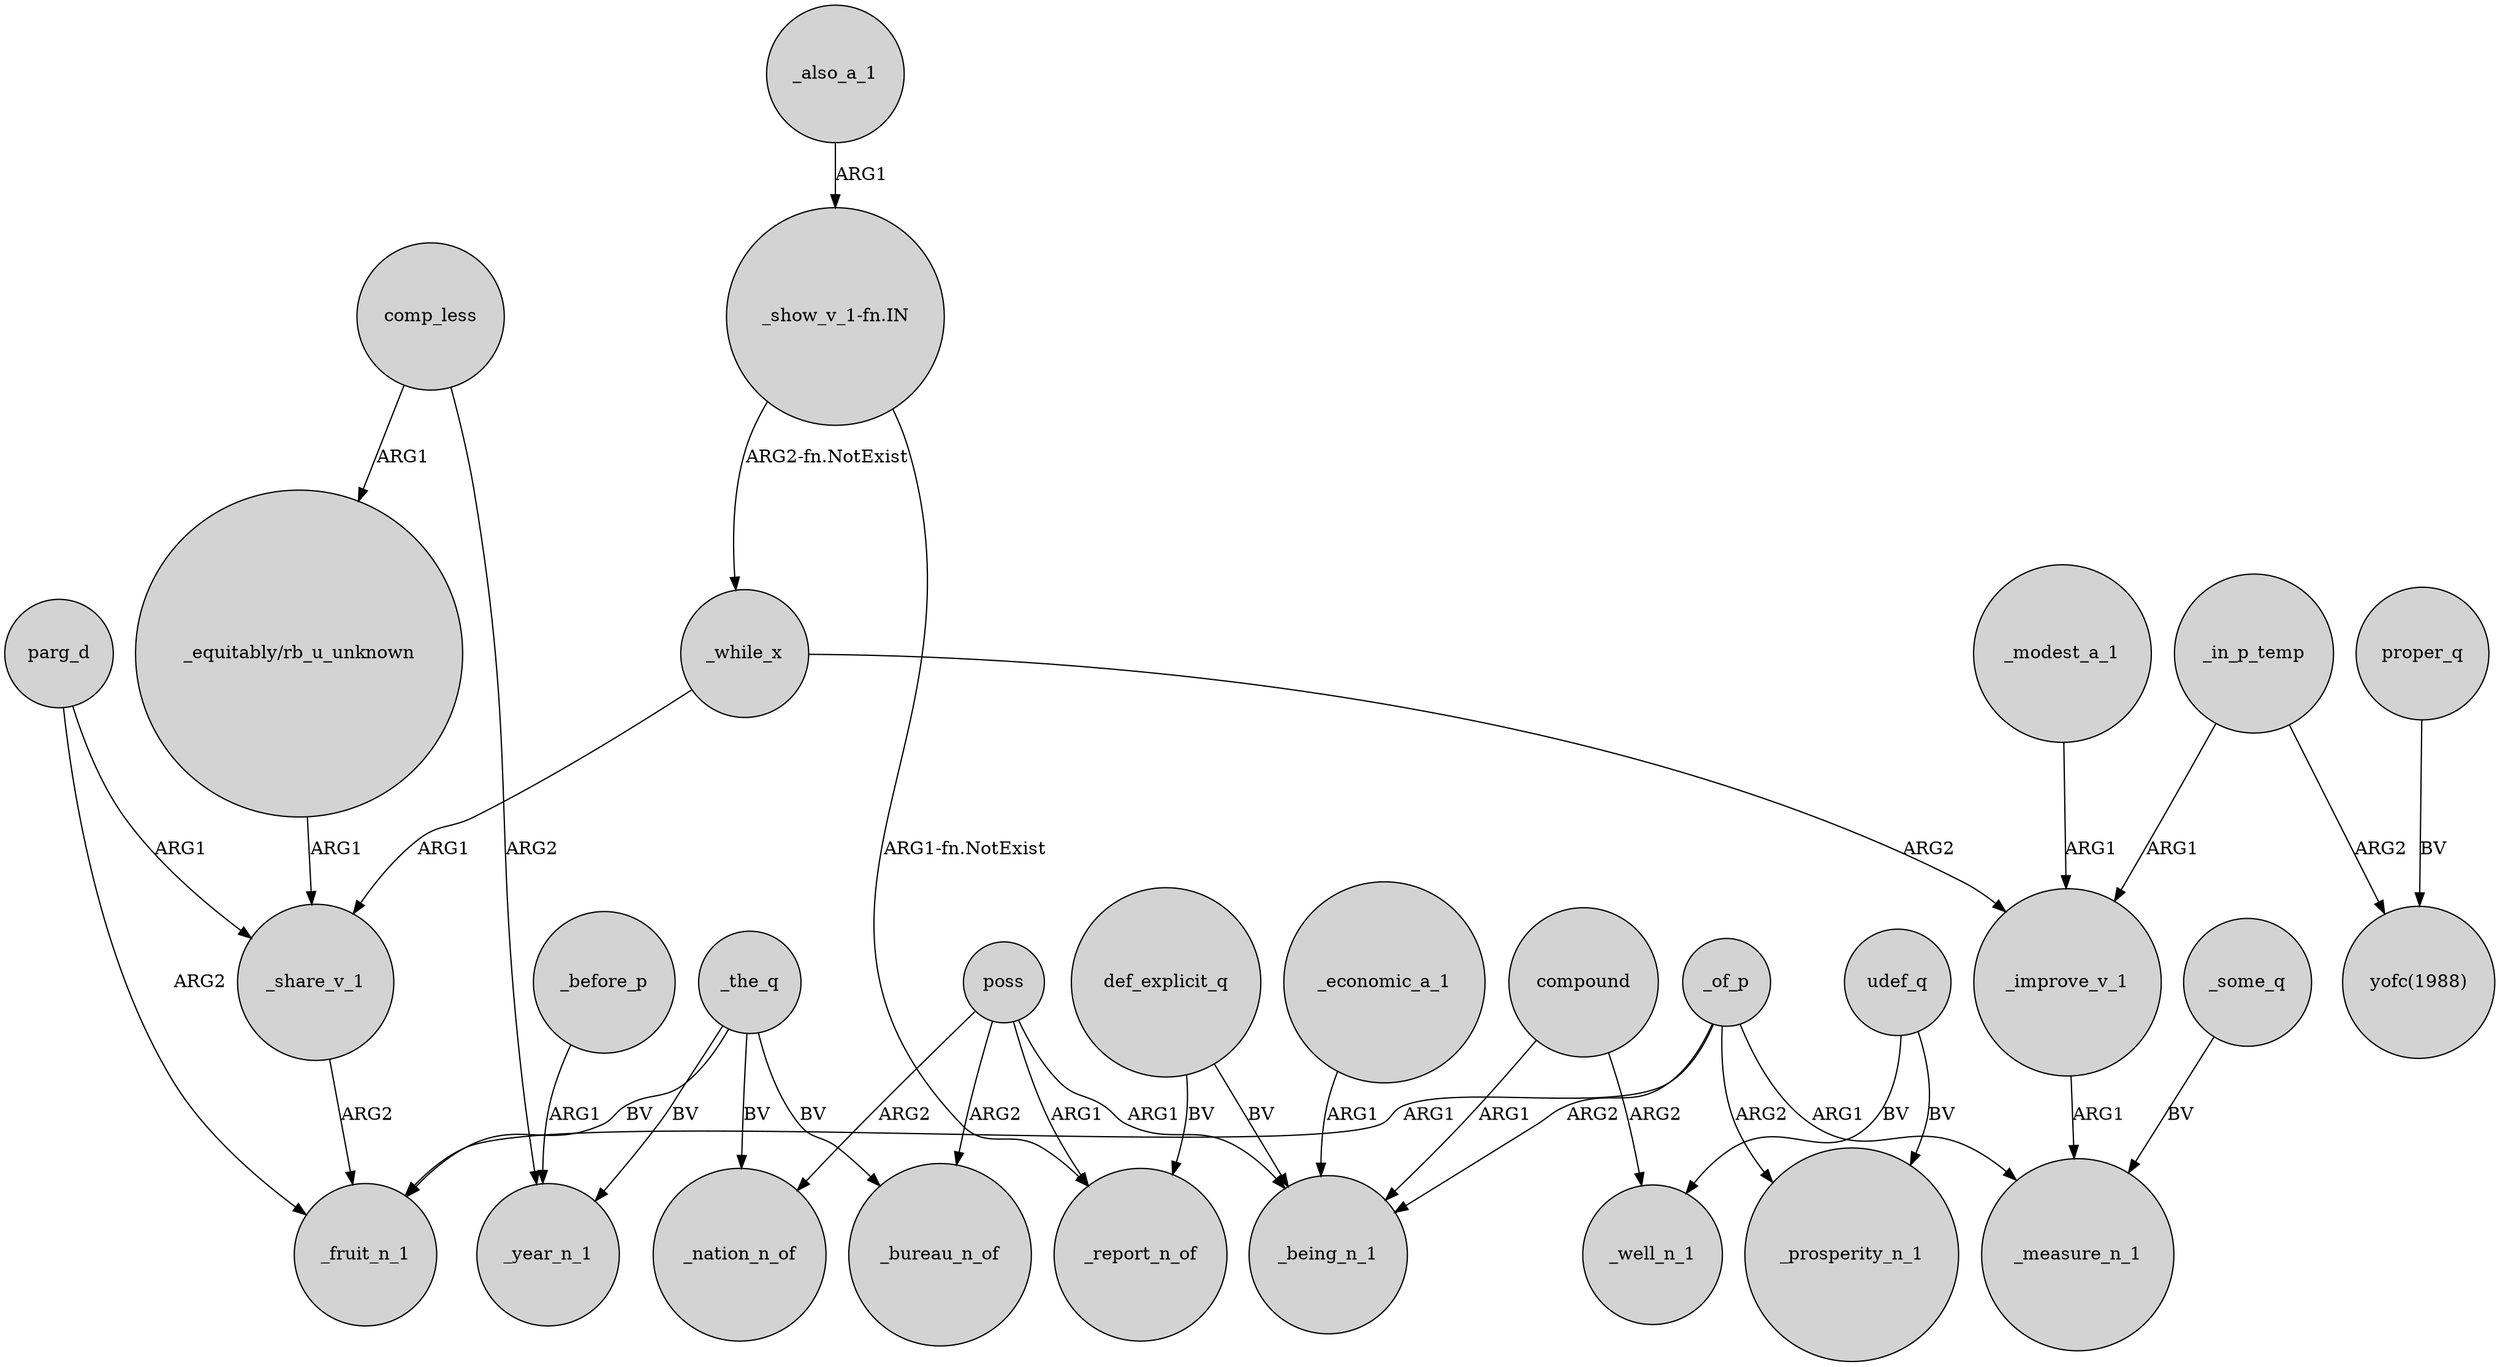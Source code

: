digraph {
	node [shape=circle style=filled]
	"_equitably/rb_u_unknown" -> _share_v_1 [label=ARG1]
	_economic_a_1 -> _being_n_1 [label=ARG1]
	parg_d -> _fruit_n_1 [label=ARG2]
	_before_p -> _year_n_1 [label=ARG1]
	parg_d -> _share_v_1 [label=ARG1]
	def_explicit_q -> _being_n_1 [label=BV]
	udef_q -> _prosperity_n_1 [label=BV]
	poss -> _report_n_of [label=ARG1]
	_share_v_1 -> _fruit_n_1 [label=ARG2]
	_some_q -> _measure_n_1 [label=BV]
	poss -> _being_n_1 [label=ARG1]
	compound -> _well_n_1 [label=ARG2]
	"_show_v_1-fn.IN" -> _report_n_of [label="ARG1-fn.NotExist"]
	poss -> _bureau_n_of [label=ARG2]
	_of_p -> _being_n_1 [label=ARG2]
	_while_x -> _improve_v_1 [label=ARG2]
	_the_q -> _nation_n_of [label=BV]
	proper_q -> "yofc(1988)" [label=BV]
	_while_x -> _share_v_1 [label=ARG1]
	_the_q -> _fruit_n_1 [label=BV]
	comp_less -> "_equitably/rb_u_unknown" [label=ARG1]
	_also_a_1 -> "_show_v_1-fn.IN" [label=ARG1]
	_of_p -> _fruit_n_1 [label=ARG1]
	poss -> _nation_n_of [label=ARG2]
	_improve_v_1 -> _measure_n_1 [label=ARG1]
	compound -> _being_n_1 [label=ARG1]
	_the_q -> _year_n_1 [label=BV]
	comp_less -> _year_n_1 [label=ARG2]
	_of_p -> _measure_n_1 [label=ARG1]
	udef_q -> _well_n_1 [label=BV]
	_the_q -> _bureau_n_of [label=BV]
	_of_p -> _prosperity_n_1 [label=ARG2]
	_modest_a_1 -> _improve_v_1 [label=ARG1]
	def_explicit_q -> _report_n_of [label=BV]
	_in_p_temp -> "yofc(1988)" [label=ARG2]
	_in_p_temp -> _improve_v_1 [label=ARG1]
	"_show_v_1-fn.IN" -> _while_x [label="ARG2-fn.NotExist"]
}
